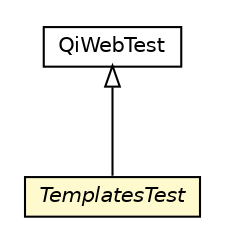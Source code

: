 #!/usr/local/bin/dot
#
# Class diagram 
# Generated by UMLGraph version R5_6-24-gf6e263 (http://www.umlgraph.org/)
#

digraph G {
	edge [fontname="Helvetica",fontsize=10,labelfontname="Helvetica",labelfontsize=10];
	node [fontname="Helvetica",fontsize=10,shape=plaintext];
	nodesep=0.25;
	ranksep=0.5;
	// org.qiweb.test.QiWebTest
	c31505 [label=<<table title="org.qiweb.test.QiWebTest" border="0" cellborder="1" cellspacing="0" cellpadding="2" port="p" href="../QiWebTest.html">
		<tr><td><table border="0" cellspacing="0" cellpadding="1">
<tr><td align="center" balign="center"> QiWebTest </td></tr>
		</table></td></tr>
		</table>>, URL="../QiWebTest.html", fontname="Helvetica", fontcolor="black", fontsize=10.0];
	// org.qiweb.test.templates.TemplatesTest
	c31509 [label=<<table title="org.qiweb.test.templates.TemplatesTest" border="0" cellborder="1" cellspacing="0" cellpadding="2" port="p" bgcolor="lemonChiffon" href="./TemplatesTest.html">
		<tr><td><table border="0" cellspacing="0" cellpadding="1">
<tr><td align="center" balign="center"><font face="Helvetica-Oblique"> TemplatesTest </font></td></tr>
		</table></td></tr>
		</table>>, URL="./TemplatesTest.html", fontname="Helvetica", fontcolor="black", fontsize=10.0];
	//org.qiweb.test.templates.TemplatesTest extends org.qiweb.test.QiWebTest
	c31505:p -> c31509:p [dir=back,arrowtail=empty];
}

